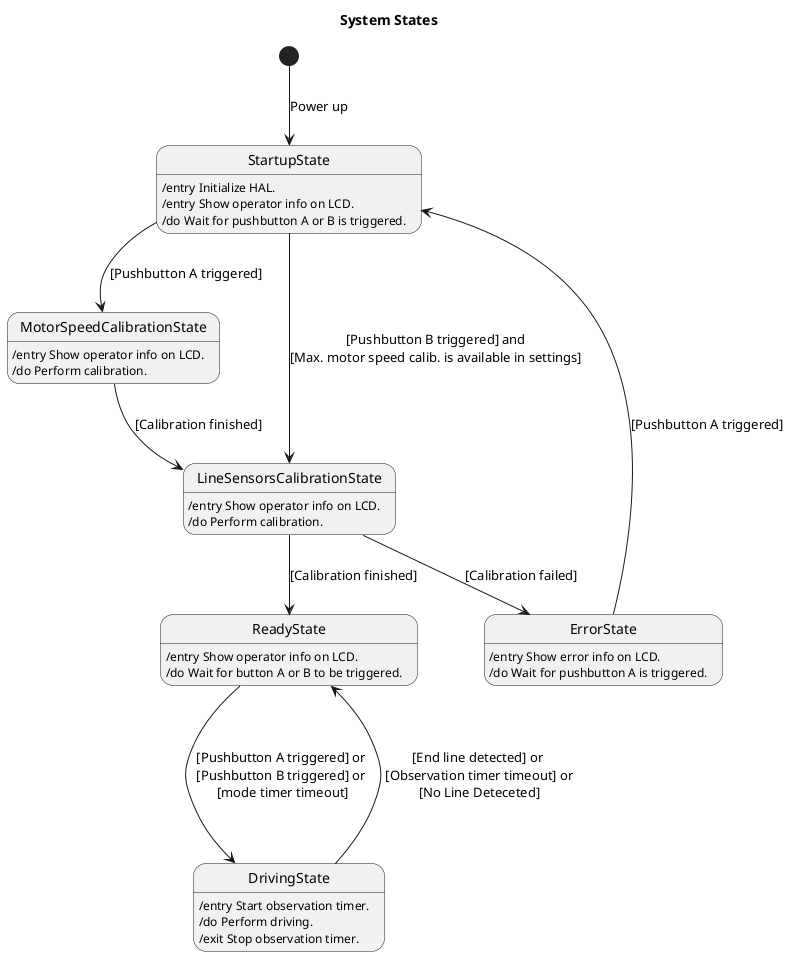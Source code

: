 @startuml

title System States

state StartupState: /entry Initialize HAL.
state StartupState: /entry Show operator info on LCD.
state StartupState: /do Wait for pushbutton A or B is triggered.

state MotorSpeedCalibrationState: /entry Show operator info on LCD.
state MotorSpeedCalibrationState: /do Perform calibration.

state LineSensorsCalibrationState: /entry Show operator info on LCD.
state LineSensorsCalibrationState: /do Perform calibration.

state ErrorState: /entry Show error info on LCD.
state ErrorState: /do Wait for pushbutton A is triggered.

state ReadyState: /entry Show operator info on LCD.
state ReadyState: /do Wait for button A or B to be triggered.

state DrivingState: /entry Start observation timer.
state DrivingState: /do Perform driving.
state DrivingState: /exit Stop observation timer.

[*] --> StartupState: Power up
StartupState --> MotorSpeedCalibrationState: [Pushbutton A triggered]
StartupState --> LineSensorsCalibrationState: [Pushbutton B triggered] and\n[Max. motor speed calib. is available in settings]
MotorSpeedCalibrationState --> LineSensorsCalibrationState: [Calibration finished]
LineSensorsCalibrationState --> ReadyState: [Calibration finished]
LineSensorsCalibrationState --> ErrorState: [Calibration failed]
ReadyState ---> DrivingState: [Pushbutton A triggered] or\n [Pushbutton B triggered] or \n [mode timer timeout]
DrivingState ---> ReadyState: [End line detected] or\n [Observation timer timeout] or\n [No Line Deteceted]
ErrorState --> StartupState: [Pushbutton A triggered]

@enduml